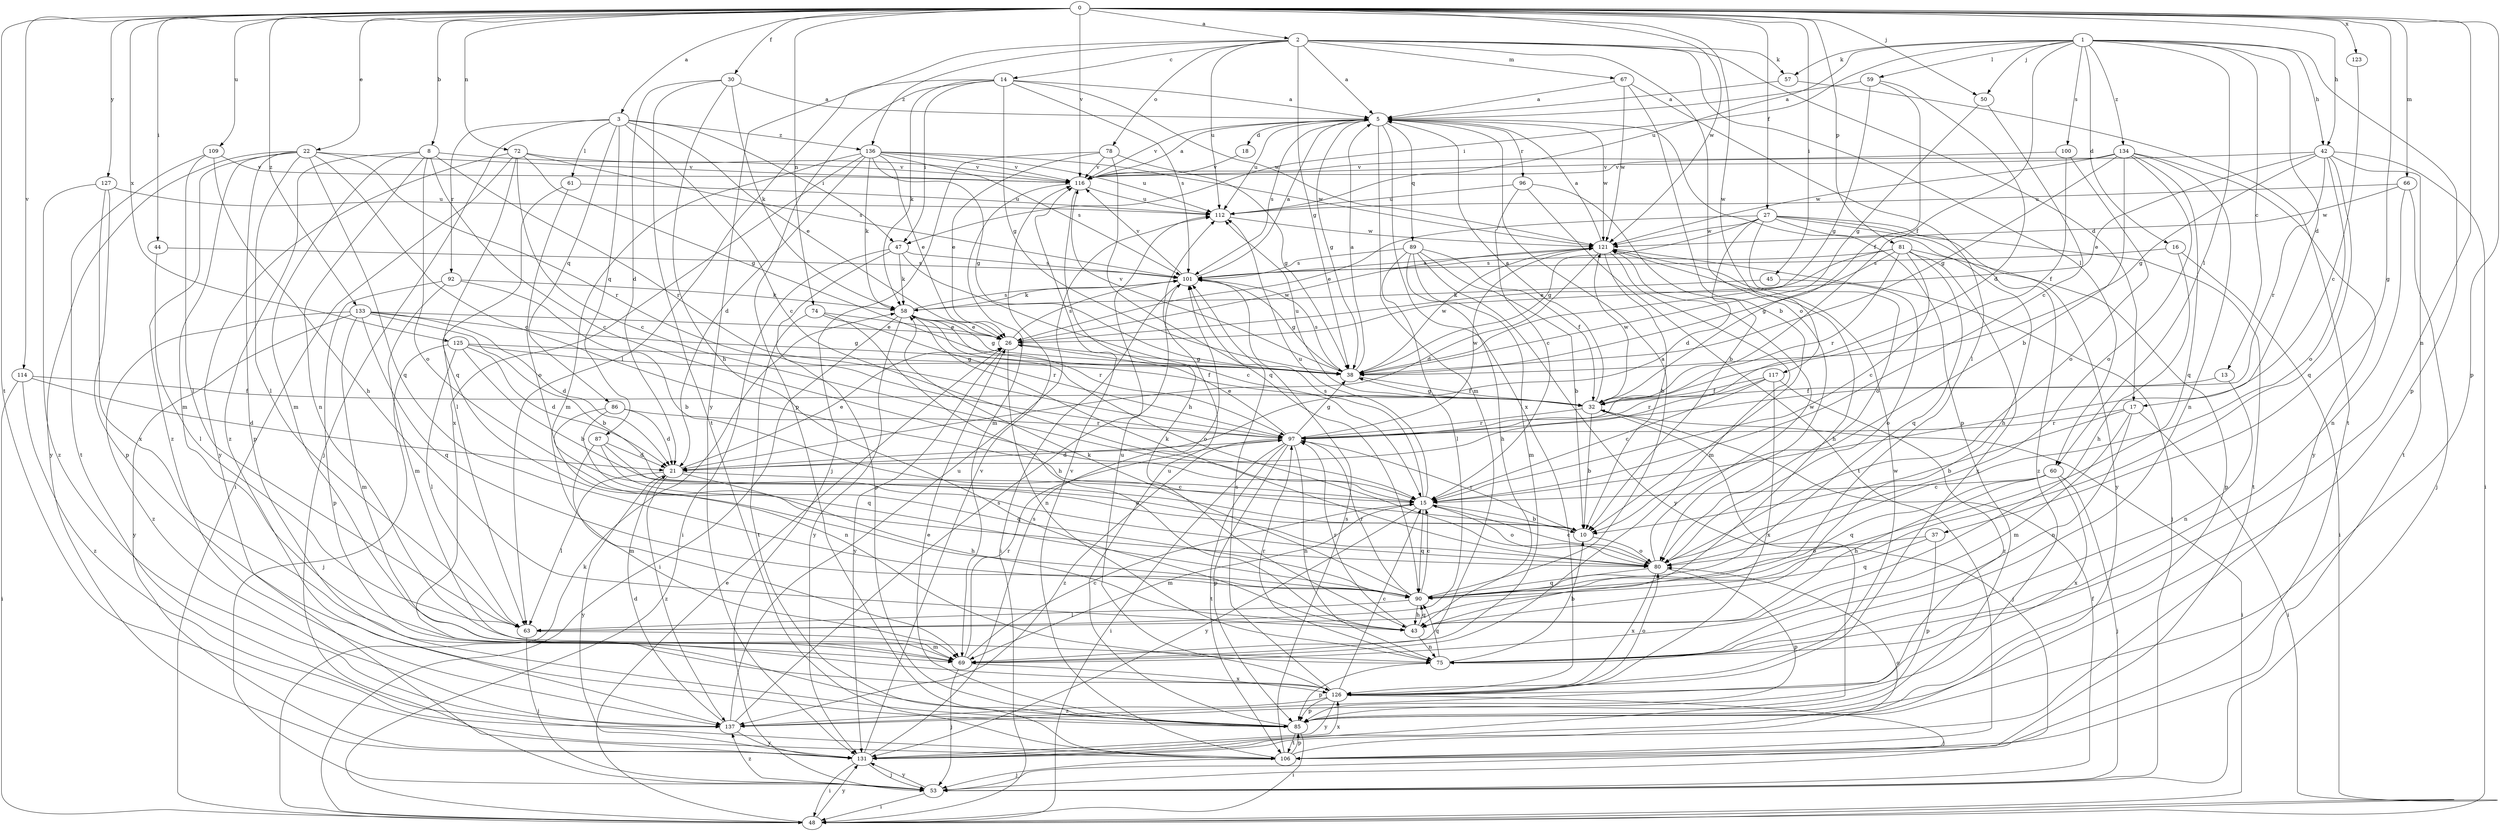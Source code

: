 strict digraph  {
0;
1;
2;
3;
5;
8;
10;
13;
14;
15;
16;
17;
18;
21;
22;
26;
27;
30;
32;
37;
38;
42;
43;
44;
45;
47;
48;
50;
53;
57;
58;
59;
60;
61;
63;
66;
67;
69;
72;
74;
75;
78;
80;
81;
85;
86;
87;
89;
90;
92;
96;
97;
100;
101;
106;
109;
112;
114;
116;
117;
121;
123;
125;
126;
127;
131;
133;
134;
136;
137;
0 -> 2  [label=a];
0 -> 3  [label=a];
0 -> 8  [label=b];
0 -> 22  [label=e];
0 -> 27  [label=f];
0 -> 30  [label=f];
0 -> 37  [label=g];
0 -> 42  [label=h];
0 -> 44  [label=i];
0 -> 45  [label=i];
0 -> 50  [label=j];
0 -> 66  [label=m];
0 -> 72  [label=n];
0 -> 74  [label=n];
0 -> 75  [label=n];
0 -> 81  [label=p];
0 -> 85  [label=p];
0 -> 106  [label=t];
0 -> 109  [label=u];
0 -> 114  [label=v];
0 -> 116  [label=v];
0 -> 117  [label=w];
0 -> 121  [label=w];
0 -> 123  [label=x];
0 -> 125  [label=x];
0 -> 127  [label=y];
0 -> 133  [label=z];
1 -> 13  [label=c];
1 -> 16  [label=d];
1 -> 17  [label=d];
1 -> 32  [label=f];
1 -> 42  [label=h];
1 -> 47  [label=i];
1 -> 50  [label=j];
1 -> 57  [label=k];
1 -> 59  [label=l];
1 -> 60  [label=l];
1 -> 85  [label=p];
1 -> 100  [label=s];
1 -> 112  [label=u];
1 -> 134  [label=z];
2 -> 5  [label=a];
2 -> 14  [label=c];
2 -> 17  [label=d];
2 -> 38  [label=g];
2 -> 57  [label=k];
2 -> 60  [label=l];
2 -> 67  [label=m];
2 -> 78  [label=o];
2 -> 80  [label=o];
2 -> 112  [label=u];
2 -> 131  [label=y];
2 -> 136  [label=z];
3 -> 15  [label=c];
3 -> 26  [label=e];
3 -> 47  [label=i];
3 -> 53  [label=j];
3 -> 61  [label=l];
3 -> 86  [label=q];
3 -> 87  [label=q];
3 -> 92  [label=r];
3 -> 136  [label=z];
5 -> 18  [label=d];
5 -> 38  [label=g];
5 -> 69  [label=m];
5 -> 85  [label=p];
5 -> 89  [label=q];
5 -> 96  [label=r];
5 -> 101  [label=s];
5 -> 112  [label=u];
5 -> 116  [label=v];
5 -> 121  [label=w];
5 -> 126  [label=x];
8 -> 15  [label=c];
8 -> 69  [label=m];
8 -> 75  [label=n];
8 -> 80  [label=o];
8 -> 97  [label=r];
8 -> 116  [label=v];
8 -> 137  [label=z];
10 -> 80  [label=o];
10 -> 97  [label=r];
13 -> 32  [label=f];
13 -> 75  [label=n];
14 -> 5  [label=a];
14 -> 38  [label=g];
14 -> 47  [label=i];
14 -> 58  [label=k];
14 -> 63  [label=l];
14 -> 85  [label=p];
14 -> 101  [label=s];
14 -> 121  [label=w];
15 -> 10  [label=b];
15 -> 69  [label=m];
15 -> 80  [label=o];
15 -> 90  [label=q];
15 -> 101  [label=s];
15 -> 112  [label=u];
15 -> 131  [label=y];
16 -> 43  [label=h];
16 -> 48  [label=i];
16 -> 101  [label=s];
17 -> 10  [label=b];
17 -> 48  [label=i];
17 -> 69  [label=m];
17 -> 75  [label=n];
17 -> 97  [label=r];
18 -> 116  [label=v];
21 -> 15  [label=c];
21 -> 26  [label=e];
21 -> 43  [label=h];
21 -> 63  [label=l];
21 -> 131  [label=y];
21 -> 137  [label=z];
22 -> 15  [label=c];
22 -> 63  [label=l];
22 -> 69  [label=m];
22 -> 85  [label=p];
22 -> 90  [label=q];
22 -> 97  [label=r];
22 -> 116  [label=v];
22 -> 131  [label=y];
22 -> 137  [label=z];
26 -> 38  [label=g];
26 -> 75  [label=n];
26 -> 101  [label=s];
26 -> 121  [label=w];
26 -> 131  [label=y];
27 -> 21  [label=d];
27 -> 26  [label=e];
27 -> 38  [label=g];
27 -> 43  [label=h];
27 -> 80  [label=o];
27 -> 106  [label=t];
27 -> 121  [label=w];
27 -> 131  [label=y];
27 -> 137  [label=z];
30 -> 5  [label=a];
30 -> 21  [label=d];
30 -> 43  [label=h];
30 -> 58  [label=k];
30 -> 106  [label=t];
32 -> 5  [label=a];
32 -> 10  [label=b];
32 -> 38  [label=g];
32 -> 48  [label=i];
32 -> 53  [label=j];
32 -> 97  [label=r];
32 -> 112  [label=u];
32 -> 121  [label=w];
37 -> 80  [label=o];
37 -> 85  [label=p];
37 -> 90  [label=q];
38 -> 5  [label=a];
38 -> 32  [label=f];
38 -> 101  [label=s];
38 -> 116  [label=v];
38 -> 121  [label=w];
42 -> 26  [label=e];
42 -> 38  [label=g];
42 -> 48  [label=i];
42 -> 80  [label=o];
42 -> 90  [label=q];
42 -> 97  [label=r];
42 -> 106  [label=t];
42 -> 116  [label=v];
43 -> 75  [label=n];
43 -> 90  [label=q];
43 -> 97  [label=r];
44 -> 63  [label=l];
44 -> 101  [label=s];
45 -> 58  [label=k];
45 -> 80  [label=o];
47 -> 15  [label=c];
47 -> 48  [label=i];
47 -> 58  [label=k];
47 -> 85  [label=p];
47 -> 101  [label=s];
48 -> 26  [label=e];
48 -> 58  [label=k];
48 -> 131  [label=y];
50 -> 15  [label=c];
50 -> 38  [label=g];
53 -> 32  [label=f];
53 -> 48  [label=i];
53 -> 131  [label=y];
53 -> 137  [label=z];
57 -> 5  [label=a];
57 -> 106  [label=t];
58 -> 26  [label=e];
58 -> 38  [label=g];
58 -> 48  [label=i];
58 -> 80  [label=o];
58 -> 97  [label=r];
58 -> 101  [label=s];
58 -> 131  [label=y];
59 -> 5  [label=a];
59 -> 21  [label=d];
59 -> 32  [label=f];
59 -> 38  [label=g];
60 -> 15  [label=c];
60 -> 43  [label=h];
60 -> 53  [label=j];
60 -> 90  [label=q];
60 -> 126  [label=x];
61 -> 63  [label=l];
61 -> 80  [label=o];
61 -> 112  [label=u];
63 -> 53  [label=j];
63 -> 69  [label=m];
66 -> 53  [label=j];
66 -> 75  [label=n];
66 -> 112  [label=u];
66 -> 121  [label=w];
67 -> 5  [label=a];
67 -> 10  [label=b];
67 -> 63  [label=l];
67 -> 121  [label=w];
69 -> 15  [label=c];
69 -> 53  [label=j];
69 -> 97  [label=r];
69 -> 126  [label=x];
72 -> 15  [label=c];
72 -> 38  [label=g];
72 -> 48  [label=i];
72 -> 90  [label=q];
72 -> 101  [label=s];
72 -> 116  [label=v];
72 -> 131  [label=y];
74 -> 26  [label=e];
74 -> 43  [label=h];
74 -> 97  [label=r];
74 -> 106  [label=t];
75 -> 10  [label=b];
75 -> 85  [label=p];
75 -> 90  [label=q];
75 -> 97  [label=r];
78 -> 26  [label=e];
78 -> 38  [label=g];
78 -> 53  [label=j];
78 -> 90  [label=q];
78 -> 116  [label=v];
80 -> 15  [label=c];
80 -> 58  [label=k];
80 -> 85  [label=p];
80 -> 90  [label=q];
80 -> 121  [label=w];
80 -> 126  [label=x];
81 -> 15  [label=c];
81 -> 26  [label=e];
81 -> 38  [label=g];
81 -> 85  [label=p];
81 -> 90  [label=q];
81 -> 97  [label=r];
81 -> 101  [label=s];
81 -> 126  [label=x];
85 -> 26  [label=e];
85 -> 48  [label=i];
85 -> 106  [label=t];
85 -> 112  [label=u];
86 -> 21  [label=d];
86 -> 75  [label=n];
86 -> 90  [label=q];
86 -> 97  [label=r];
87 -> 21  [label=d];
87 -> 69  [label=m];
87 -> 80  [label=o];
87 -> 90  [label=q];
89 -> 10  [label=b];
89 -> 32  [label=f];
89 -> 43  [label=h];
89 -> 63  [label=l];
89 -> 69  [label=m];
89 -> 101  [label=s];
89 -> 131  [label=y];
90 -> 5  [label=a];
90 -> 15  [label=c];
90 -> 43  [label=h];
90 -> 58  [label=k];
90 -> 63  [label=l];
90 -> 97  [label=r];
92 -> 10  [label=b];
92 -> 58  [label=k];
92 -> 69  [label=m];
92 -> 85  [label=p];
96 -> 10  [label=b];
96 -> 15  [label=c];
96 -> 106  [label=t];
96 -> 112  [label=u];
97 -> 21  [label=d];
97 -> 26  [label=e];
97 -> 38  [label=g];
97 -> 48  [label=i];
97 -> 75  [label=n];
97 -> 85  [label=p];
97 -> 106  [label=t];
97 -> 121  [label=w];
97 -> 137  [label=z];
100 -> 32  [label=f];
100 -> 80  [label=o];
100 -> 116  [label=v];
101 -> 5  [label=a];
101 -> 38  [label=g];
101 -> 48  [label=i];
101 -> 58  [label=k];
101 -> 116  [label=v];
106 -> 53  [label=j];
106 -> 80  [label=o];
106 -> 85  [label=p];
106 -> 101  [label=s];
106 -> 116  [label=v];
109 -> 43  [label=h];
109 -> 63  [label=l];
109 -> 106  [label=t];
109 -> 116  [label=v];
112 -> 121  [label=w];
114 -> 21  [label=d];
114 -> 32  [label=f];
114 -> 48  [label=i];
114 -> 137  [label=z];
116 -> 5  [label=a];
116 -> 43  [label=h];
116 -> 69  [label=m];
116 -> 112  [label=u];
117 -> 15  [label=c];
117 -> 32  [label=f];
117 -> 97  [label=r];
117 -> 126  [label=x];
117 -> 137  [label=z];
121 -> 5  [label=a];
121 -> 10  [label=b];
121 -> 21  [label=d];
121 -> 43  [label=h];
121 -> 53  [label=j];
121 -> 69  [label=m];
121 -> 101  [label=s];
123 -> 15  [label=c];
125 -> 10  [label=b];
125 -> 21  [label=d];
125 -> 32  [label=f];
125 -> 38  [label=g];
125 -> 53  [label=j];
125 -> 63  [label=l];
126 -> 15  [label=c];
126 -> 53  [label=j];
126 -> 80  [label=o];
126 -> 85  [label=p];
126 -> 101  [label=s];
126 -> 112  [label=u];
126 -> 121  [label=w];
126 -> 131  [label=y];
126 -> 137  [label=z];
127 -> 85  [label=p];
127 -> 112  [label=u];
127 -> 126  [label=x];
127 -> 137  [label=z];
131 -> 48  [label=i];
131 -> 53  [label=j];
131 -> 101  [label=s];
131 -> 116  [label=v];
131 -> 126  [label=x];
133 -> 10  [label=b];
133 -> 21  [label=d];
133 -> 26  [label=e];
133 -> 38  [label=g];
133 -> 69  [label=m];
133 -> 90  [label=q];
133 -> 131  [label=y];
133 -> 137  [label=z];
134 -> 10  [label=b];
134 -> 38  [label=g];
134 -> 75  [label=n];
134 -> 80  [label=o];
134 -> 90  [label=q];
134 -> 116  [label=v];
134 -> 121  [label=w];
134 -> 131  [label=y];
136 -> 21  [label=d];
136 -> 26  [label=e];
136 -> 38  [label=g];
136 -> 58  [label=k];
136 -> 69  [label=m];
136 -> 101  [label=s];
136 -> 112  [label=u];
136 -> 116  [label=v];
136 -> 121  [label=w];
136 -> 126  [label=x];
137 -> 21  [label=d];
137 -> 101  [label=s];
137 -> 112  [label=u];
137 -> 131  [label=y];
}
